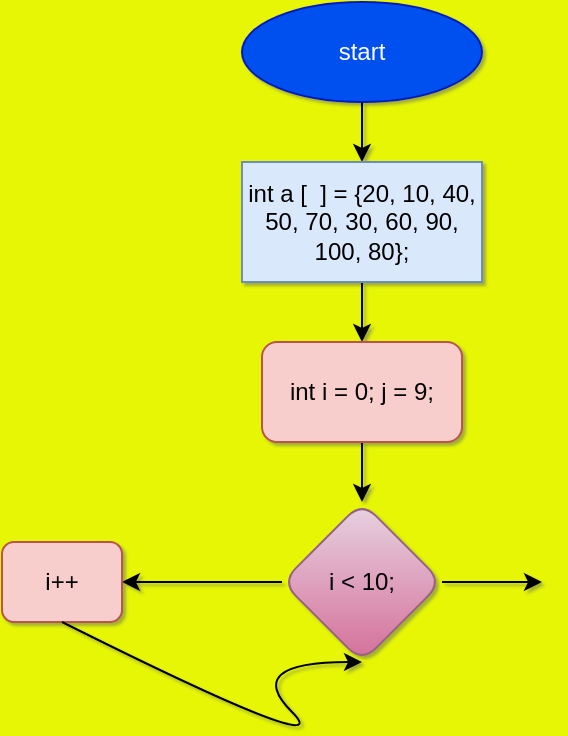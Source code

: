 <mxfile version="20.8.13" type="github">
  <diagram id="C5RBs43oDa-KdzZeNtuy" name="Page-1">
    <mxGraphModel dx="814" dy="513" grid="1" gridSize="10" guides="1" tooltips="1" connect="1" arrows="1" fold="1" page="1" pageScale="1" pageWidth="827" pageHeight="1169" background="#e6f604" math="0" shadow="1">
      <root>
        <mxCell id="WIyWlLk6GJQsqaUBKTNV-0" />
        <mxCell id="WIyWlLk6GJQsqaUBKTNV-1" parent="WIyWlLk6GJQsqaUBKTNV-0" />
        <mxCell id="Cai_VWrJLXG1F-0td9_S-4" value="" style="edgeStyle=orthogonalEdgeStyle;rounded=0;orthogonalLoop=1;jettySize=auto;html=1;" parent="WIyWlLk6GJQsqaUBKTNV-1" source="Cai_VWrJLXG1F-0td9_S-0" target="Cai_VWrJLXG1F-0td9_S-3" edge="1">
          <mxGeometry relative="1" as="geometry" />
        </mxCell>
        <mxCell id="Cai_VWrJLXG1F-0td9_S-0" value="start" style="ellipse;whiteSpace=wrap;html=1;fillColor=#0050ef;fontColor=#ffffff;strokeColor=#001DBC;" parent="WIyWlLk6GJQsqaUBKTNV-1" vertex="1">
          <mxGeometry x="280" width="120" height="50" as="geometry" />
        </mxCell>
        <mxCell id="Cai_VWrJLXG1F-0td9_S-6" value="" style="edgeStyle=orthogonalEdgeStyle;rounded=0;orthogonalLoop=1;jettySize=auto;html=1;" parent="WIyWlLk6GJQsqaUBKTNV-1" source="Cai_VWrJLXG1F-0td9_S-3" edge="1">
          <mxGeometry relative="1" as="geometry">
            <mxPoint x="340" y="170" as="targetPoint" />
          </mxGeometry>
        </mxCell>
        <mxCell id="Cai_VWrJLXG1F-0td9_S-3" value="int a [&amp;nbsp; ] = {20, 10, 40, 50, 70, 30, 60, 90, 100, 80};" style="whiteSpace=wrap;html=1;fillColor=#dae8fc;strokeColor=#6c8ebf;" parent="WIyWlLk6GJQsqaUBKTNV-1" vertex="1">
          <mxGeometry x="280" y="80" width="120" height="60" as="geometry" />
        </mxCell>
        <mxCell id="Cai_VWrJLXG1F-0td9_S-9" value="" style="edgeStyle=orthogonalEdgeStyle;rounded=0;orthogonalLoop=1;jettySize=auto;html=1;" parent="WIyWlLk6GJQsqaUBKTNV-1" source="Cai_VWrJLXG1F-0td9_S-7" target="Cai_VWrJLXG1F-0td9_S-8" edge="1">
          <mxGeometry relative="1" as="geometry" />
        </mxCell>
        <mxCell id="Cai_VWrJLXG1F-0td9_S-7" value="int i = 0; j = 9;" style="rounded=1;whiteSpace=wrap;html=1;fillColor=#f8cecc;strokeColor=#b85450;" parent="WIyWlLk6GJQsqaUBKTNV-1" vertex="1">
          <mxGeometry x="290" y="170" width="100" height="50" as="geometry" />
        </mxCell>
        <mxCell id="Cai_VWrJLXG1F-0td9_S-11" value="" style="edgeStyle=orthogonalEdgeStyle;rounded=0;orthogonalLoop=1;jettySize=auto;html=1;" parent="WIyWlLk6GJQsqaUBKTNV-1" source="Cai_VWrJLXG1F-0td9_S-8" edge="1">
          <mxGeometry relative="1" as="geometry">
            <mxPoint x="430" y="290" as="targetPoint" />
          </mxGeometry>
        </mxCell>
        <mxCell id="Cai_VWrJLXG1F-0td9_S-18" value="" style="edgeStyle=orthogonalEdgeStyle;rounded=0;orthogonalLoop=1;jettySize=auto;html=1;" parent="WIyWlLk6GJQsqaUBKTNV-1" source="Cai_VWrJLXG1F-0td9_S-8" edge="1">
          <mxGeometry relative="1" as="geometry">
            <mxPoint x="220" y="290" as="targetPoint" />
          </mxGeometry>
        </mxCell>
        <mxCell id="Cai_VWrJLXG1F-0td9_S-8" value="i &amp;lt; 10;" style="rhombus;whiteSpace=wrap;html=1;rounded=1;fillColor=#e6d0de;strokeColor=#996185;gradientColor=#d5739d;" parent="WIyWlLk6GJQsqaUBKTNV-1" vertex="1">
          <mxGeometry x="300" y="250" width="80" height="80" as="geometry" />
        </mxCell>
        <mxCell id="Cai_VWrJLXG1F-0td9_S-28" value="i++" style="rounded=1;whiteSpace=wrap;html=1;fillColor=#f8cecc;strokeColor=#b85450;" parent="WIyWlLk6GJQsqaUBKTNV-1" vertex="1">
          <mxGeometry x="160" y="270" width="60" height="40" as="geometry" />
        </mxCell>
        <mxCell id="Cai_VWrJLXG1F-0td9_S-29" value="" style="curved=1;endArrow=classic;html=1;rounded=0;entryX=0.5;entryY=1;entryDx=0;entryDy=0;exitX=0.5;exitY=1;exitDx=0;exitDy=0;" parent="WIyWlLk6GJQsqaUBKTNV-1" source="Cai_VWrJLXG1F-0td9_S-28" target="Cai_VWrJLXG1F-0td9_S-8" edge="1">
          <mxGeometry width="50" height="50" relative="1" as="geometry">
            <mxPoint x="280" y="380" as="sourcePoint" />
            <mxPoint x="330" y="330" as="targetPoint" />
            <Array as="points">
              <mxPoint x="330" y="380" />
              <mxPoint x="280" y="330" />
            </Array>
          </mxGeometry>
        </mxCell>
      </root>
    </mxGraphModel>
  </diagram>
</mxfile>
